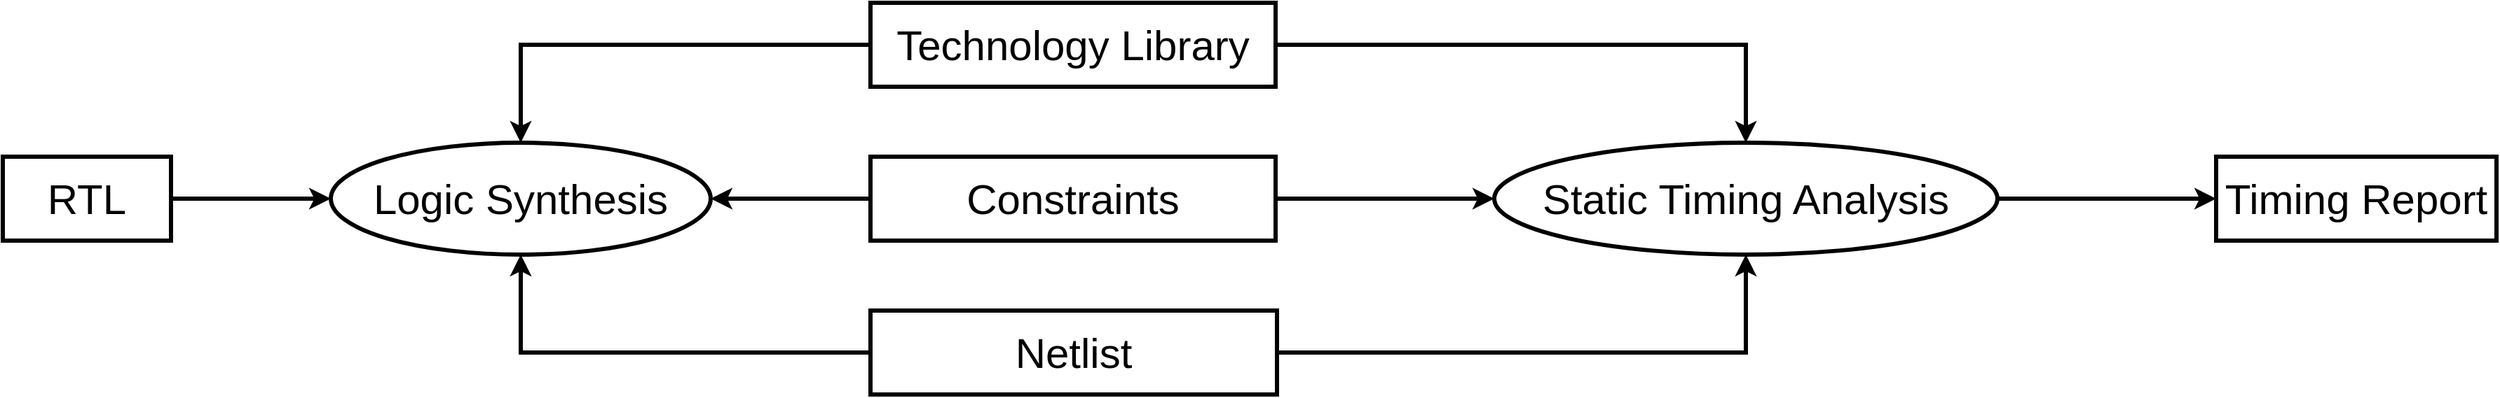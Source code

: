 <mxfile version="26.2.12">
  <diagram name="Page-1" id="WNzBvePf3QDAUcIBkwJz">
    <mxGraphModel dx="3350" dy="1093" grid="0" gridSize="10" guides="1" tooltips="1" connect="1" arrows="1" fold="1" page="1" pageScale="1" pageWidth="850" pageHeight="1100" math="0" shadow="0">
      <root>
        <mxCell id="0" />
        <mxCell id="1" parent="0" />
        <mxCell id="-fsIMlW8abiKfvNUh4bt-6" value="" style="edgeStyle=orthogonalEdgeStyle;rounded=0;orthogonalLoop=1;jettySize=auto;html=1;strokeWidth=3;fontSize=30;" edge="1" parent="1" source="-fsIMlW8abiKfvNUh4bt-1" target="-fsIMlW8abiKfvNUh4bt-2">
          <mxGeometry relative="1" as="geometry" />
        </mxCell>
        <mxCell id="-fsIMlW8abiKfvNUh4bt-1" value="RTL" style="rounded=0;whiteSpace=wrap;html=1;strokeWidth=3;fontSize=30;" vertex="1" parent="1">
          <mxGeometry x="-59" y="290" width="120" height="60" as="geometry" />
        </mxCell>
        <mxCell id="-fsIMlW8abiKfvNUh4bt-2" value="Logic Synthesis" style="ellipse;whiteSpace=wrap;html=1;strokeWidth=3;fontSize=30;" vertex="1" parent="1">
          <mxGeometry x="175" y="280" width="271" height="80" as="geometry" />
        </mxCell>
        <mxCell id="-fsIMlW8abiKfvNUh4bt-8" style="edgeStyle=orthogonalEdgeStyle;rounded=0;orthogonalLoop=1;jettySize=auto;html=1;entryX=0.5;entryY=0;entryDx=0;entryDy=0;strokeWidth=3;fontSize=30;" edge="1" parent="1" source="-fsIMlW8abiKfvNUh4bt-3" target="-fsIMlW8abiKfvNUh4bt-2">
          <mxGeometry relative="1" as="geometry" />
        </mxCell>
        <mxCell id="-fsIMlW8abiKfvNUh4bt-15" style="edgeStyle=orthogonalEdgeStyle;rounded=0;orthogonalLoop=1;jettySize=auto;html=1;entryX=0.5;entryY=0;entryDx=0;entryDy=0;strokeWidth=3;fontSize=30;" edge="1" parent="1" source="-fsIMlW8abiKfvNUh4bt-3" target="-fsIMlW8abiKfvNUh4bt-11">
          <mxGeometry relative="1" as="geometry" />
        </mxCell>
        <mxCell id="-fsIMlW8abiKfvNUh4bt-3" value="Technology Library" style="rounded=0;whiteSpace=wrap;html=1;strokeWidth=3;fontSize=30;" vertex="1" parent="1">
          <mxGeometry x="560" y="180" width="289" height="60" as="geometry" />
        </mxCell>
        <mxCell id="-fsIMlW8abiKfvNUh4bt-7" value="" style="edgeStyle=orthogonalEdgeStyle;rounded=0;orthogonalLoop=1;jettySize=auto;html=1;strokeWidth=3;fontSize=30;" edge="1" parent="1" source="-fsIMlW8abiKfvNUh4bt-4" target="-fsIMlW8abiKfvNUh4bt-2">
          <mxGeometry relative="1" as="geometry" />
        </mxCell>
        <mxCell id="-fsIMlW8abiKfvNUh4bt-14" value="" style="edgeStyle=orthogonalEdgeStyle;rounded=0;orthogonalLoop=1;jettySize=auto;html=1;strokeWidth=3;fontSize=30;" edge="1" parent="1" source="-fsIMlW8abiKfvNUh4bt-4" target="-fsIMlW8abiKfvNUh4bt-11">
          <mxGeometry relative="1" as="geometry" />
        </mxCell>
        <mxCell id="-fsIMlW8abiKfvNUh4bt-4" value="Constraints" style="rounded=0;whiteSpace=wrap;html=1;strokeWidth=3;fontSize=30;" vertex="1" parent="1">
          <mxGeometry x="560" y="290" width="289" height="60" as="geometry" />
        </mxCell>
        <mxCell id="-fsIMlW8abiKfvNUh4bt-9" style="edgeStyle=orthogonalEdgeStyle;rounded=0;orthogonalLoop=1;jettySize=auto;html=1;entryX=0.5;entryY=1;entryDx=0;entryDy=0;strokeWidth=3;fontSize=30;" edge="1" parent="1" source="-fsIMlW8abiKfvNUh4bt-5" target="-fsIMlW8abiKfvNUh4bt-2">
          <mxGeometry relative="1" as="geometry" />
        </mxCell>
        <mxCell id="-fsIMlW8abiKfvNUh4bt-16" style="edgeStyle=orthogonalEdgeStyle;rounded=0;orthogonalLoop=1;jettySize=auto;html=1;entryX=0.5;entryY=1;entryDx=0;entryDy=0;strokeWidth=3;fontSize=30;" edge="1" parent="1" source="-fsIMlW8abiKfvNUh4bt-5" target="-fsIMlW8abiKfvNUh4bt-11">
          <mxGeometry relative="1" as="geometry" />
        </mxCell>
        <mxCell id="-fsIMlW8abiKfvNUh4bt-5" value="Netlist" style="rounded=0;whiteSpace=wrap;html=1;strokeWidth=3;fontSize=30;" vertex="1" parent="1">
          <mxGeometry x="560" y="400" width="290" height="60" as="geometry" />
        </mxCell>
        <mxCell id="-fsIMlW8abiKfvNUh4bt-13" value="" style="edgeStyle=orthogonalEdgeStyle;rounded=0;orthogonalLoop=1;jettySize=auto;html=1;strokeWidth=3;fontSize=30;" edge="1" parent="1" source="-fsIMlW8abiKfvNUh4bt-11" target="-fsIMlW8abiKfvNUh4bt-12">
          <mxGeometry relative="1" as="geometry" />
        </mxCell>
        <mxCell id="-fsIMlW8abiKfvNUh4bt-11" value="Static Timing Analysis" style="ellipse;whiteSpace=wrap;html=1;strokeWidth=3;fontSize=30;" vertex="1" parent="1">
          <mxGeometry x="1005" y="280" width="359" height="80" as="geometry" />
        </mxCell>
        <mxCell id="-fsIMlW8abiKfvNUh4bt-12" value="Timing Report" style="rounded=0;whiteSpace=wrap;html=1;strokeWidth=3;fontSize=30;" vertex="1" parent="1">
          <mxGeometry x="1520" y="290" width="200" height="60" as="geometry" />
        </mxCell>
      </root>
    </mxGraphModel>
  </diagram>
</mxfile>
